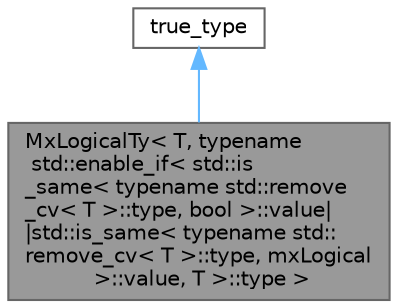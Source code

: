 digraph "MxLogicalTy&lt; T, typename std::enable_if&lt; std::is_same&lt; typename std::remove_cv&lt; T &gt;::type, bool &gt;::value||std::is_same&lt; typename std::remove_cv&lt; T &gt;::type, mxLogical &gt;::value, T &gt;::type &gt;"
{
 // LATEX_PDF_SIZE
  bgcolor="transparent";
  edge [fontname=Helvetica,fontsize=10,labelfontname=Helvetica,labelfontsize=10];
  node [fontname=Helvetica,fontsize=10,shape=box,height=0.2,width=0.4];
  Node1 [id="Node000001",label="MxLogicalTy\< T, typename\l std::enable_if\< std::is\l_same\< typename std::remove\l_cv\< T \>::type, bool \>::value\|\l\|std::is_same\< typename std::\lremove_cv\< T \>::type, mxLogical\l \>::value, T \>::type \>",height=0.2,width=0.4,color="gray40", fillcolor="grey60", style="filled", fontcolor="black",tooltip=" "];
  Node2 -> Node1 [id="edge1_Node000001_Node000002",dir="back",color="steelblue1",style="solid",tooltip=" "];
  Node2 [id="Node000002",label="true_type",height=0.2,width=0.4,color="gray40", fillcolor="white", style="filled",tooltip=" "];
}

